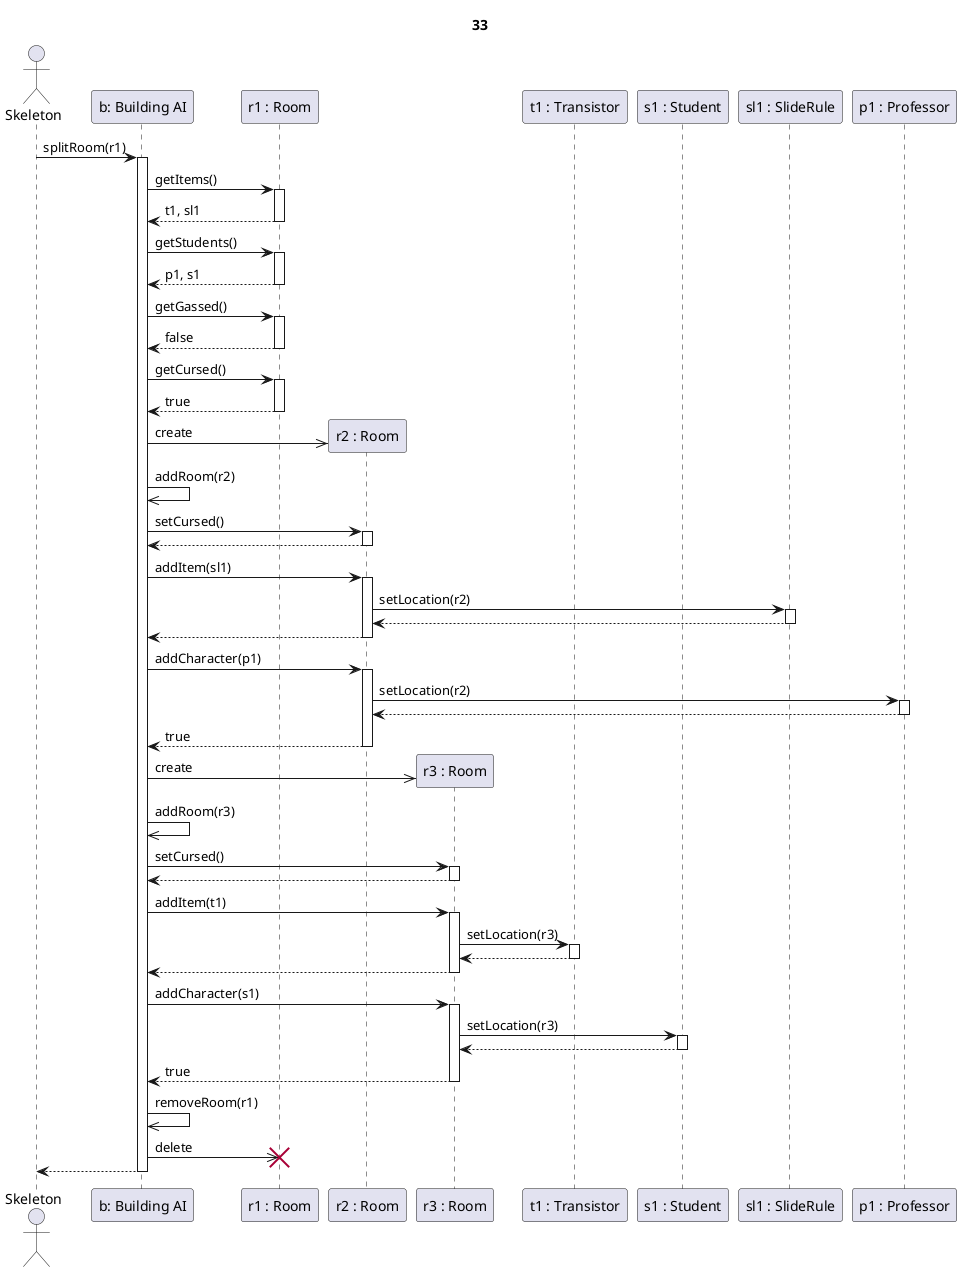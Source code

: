 @startuml Szoba split sikeres eredetileg elátkozott szobával

title 33

actor Skeleton as sk
participant "b: Building AI" as ai

participant "r1 : Room" as r1
participant "r2 : Room" as r2
participant "r3 : Room" as r3

participant "t1 : Transistor" as t1
participant "s1 : Student" as s1
participant "sl1 : SlideRule" as sl
participant "p1 : Professor" as p1



sk->ai ++: splitRoom(r1)

ai->r1 ++: getItems()
r1-->ai --: t1, sl1

ai->r1 ++: getStudents()
r1-->ai --: p1, s1

ai->r1 ++: getGassed()
r1-->ai --: false

ai->r1 ++: getCursed()
r1-->ai --: true

ai->>r2 **: create
ai->>ai : addRoom(r2)

ai->r2 ++: setCursed()
return

ai->r2 ++: addItem(sl1)

r2->sl ++: setLocation(r2)
return

r2-->ai --:
ai->r2 ++: addCharacter(p1)

r2->p1 ++: setLocation(r2)
return

r2-->ai --: true



ai->>r3 **: create
ai->>ai : addRoom(r3)

ai->r3 ++: setCursed()
return

ai->r3 ++: addItem(t1)

r3->t1 ++: setLocation(r3)
return

r3-->ai --:

ai->r3 ++: addCharacter(s1)

r3->s1 ++: setLocation(r3)
return

r3-->ai --: true


ai->>ai : removeRoom(r1)
ai->>r1 !!: delete

ai-->sk --:

@enduml